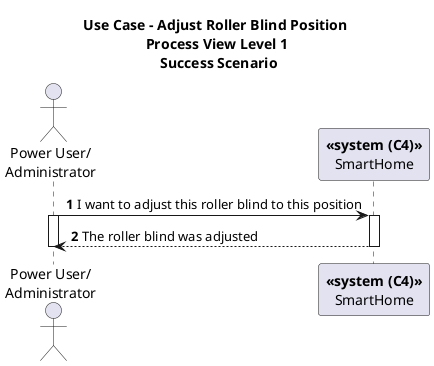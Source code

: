 @startuml

title Use Case - Adjust Roller Blind Position \nProcess View Level 1\n Success Scenario
autonumber

actor "Power User/\nAdministrator" as A
participant "**<<system (C4)>>**\nSmartHome" as SH


A -> SH : I want to adjust this roller blind to this position
activate A
activate SH
SH --> A : The roller blind was adjusted
deactivate SH
deactivate A

@enduml